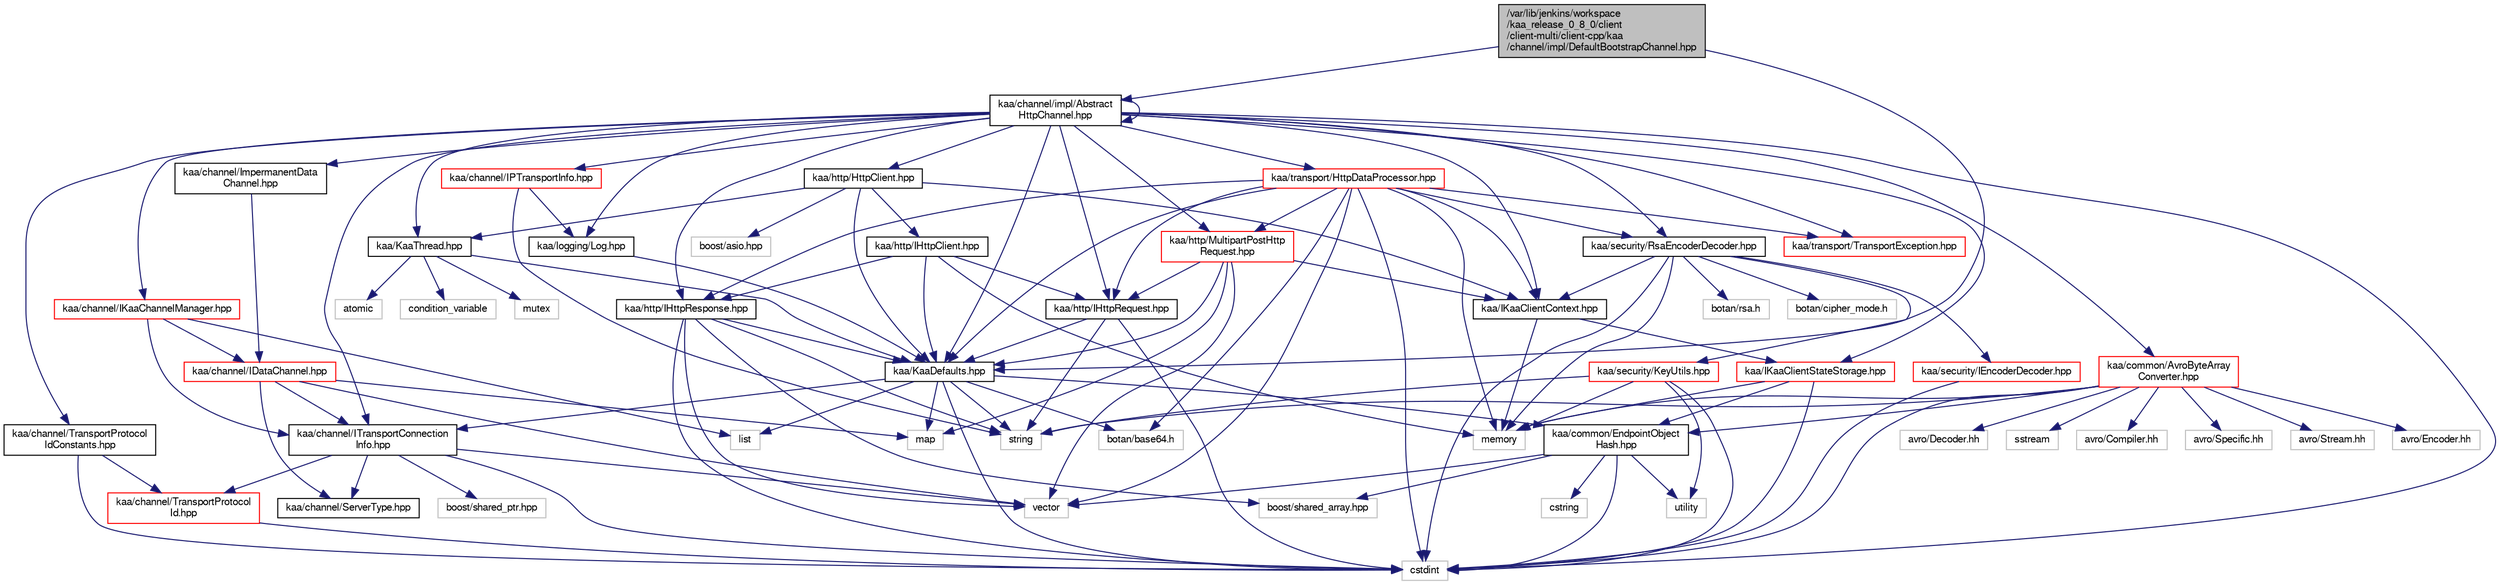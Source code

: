 digraph "/var/lib/jenkins/workspace/kaa_release_0_8_0/client/client-multi/client-cpp/kaa/channel/impl/DefaultBootstrapChannel.hpp"
{
  bgcolor="transparent";
  edge [fontname="FreeSans",fontsize="10",labelfontname="FreeSans",labelfontsize="10"];
  node [fontname="FreeSans",fontsize="10",shape=record];
  Node1 [label="/var/lib/jenkins/workspace\l/kaa_release_0_8_0/client\l/client-multi/client-cpp/kaa\l/channel/impl/DefaultBootstrapChannel.hpp",height=0.2,width=0.4,color="black", fillcolor="grey75", style="filled" fontcolor="black"];
  Node1 -> Node2 [color="midnightblue",fontsize="10",style="solid",fontname="FreeSans"];
  Node2 [label="kaa/KaaDefaults.hpp",height=0.2,width=0.4,color="black",URL="$KaaDefaults_8hpp.html"];
  Node2 -> Node3 [color="midnightblue",fontsize="10",style="solid",fontname="FreeSans"];
  Node3 [label="map",height=0.2,width=0.4,color="grey75"];
  Node2 -> Node4 [color="midnightblue",fontsize="10",style="solid",fontname="FreeSans"];
  Node4 [label="list",height=0.2,width=0.4,color="grey75"];
  Node2 -> Node5 [color="midnightblue",fontsize="10",style="solid",fontname="FreeSans"];
  Node5 [label="string",height=0.2,width=0.4,color="grey75"];
  Node2 -> Node6 [color="midnightblue",fontsize="10",style="solid",fontname="FreeSans"];
  Node6 [label="botan/base64.h",height=0.2,width=0.4,color="grey75"];
  Node2 -> Node7 [color="midnightblue",fontsize="10",style="solid",fontname="FreeSans"];
  Node7 [label="cstdint",height=0.2,width=0.4,color="grey75"];
  Node2 -> Node8 [color="midnightblue",fontsize="10",style="solid",fontname="FreeSans"];
  Node8 [label="kaa/common/EndpointObject\lHash.hpp",height=0.2,width=0.4,color="black",URL="$EndpointObjectHash_8hpp.html"];
  Node8 -> Node9 [color="midnightblue",fontsize="10",style="solid",fontname="FreeSans"];
  Node9 [label="utility",height=0.2,width=0.4,color="grey75"];
  Node8 -> Node10 [color="midnightblue",fontsize="10",style="solid",fontname="FreeSans"];
  Node10 [label="cstring",height=0.2,width=0.4,color="grey75"];
  Node8 -> Node11 [color="midnightblue",fontsize="10",style="solid",fontname="FreeSans"];
  Node11 [label="vector",height=0.2,width=0.4,color="grey75"];
  Node8 -> Node7 [color="midnightblue",fontsize="10",style="solid",fontname="FreeSans"];
  Node8 -> Node12 [color="midnightblue",fontsize="10",style="solid",fontname="FreeSans"];
  Node12 [label="boost/shared_array.hpp",height=0.2,width=0.4,color="grey75"];
  Node2 -> Node13 [color="midnightblue",fontsize="10",style="solid",fontname="FreeSans"];
  Node13 [label="kaa/channel/ITransportConnection\lInfo.hpp",height=0.2,width=0.4,color="black",URL="$ITransportConnectionInfo_8hpp.html"];
  Node13 -> Node7 [color="midnightblue",fontsize="10",style="solid",fontname="FreeSans"];
  Node13 -> Node11 [color="midnightblue",fontsize="10",style="solid",fontname="FreeSans"];
  Node13 -> Node14 [color="midnightblue",fontsize="10",style="solid",fontname="FreeSans"];
  Node14 [label="boost/shared_ptr.hpp",height=0.2,width=0.4,color="grey75"];
  Node13 -> Node15 [color="midnightblue",fontsize="10",style="solid",fontname="FreeSans"];
  Node15 [label="kaa/channel/ServerType.hpp",height=0.2,width=0.4,color="black",URL="$ServerType_8hpp.html"];
  Node13 -> Node16 [color="midnightblue",fontsize="10",style="solid",fontname="FreeSans"];
  Node16 [label="kaa/channel/TransportProtocol\lId.hpp",height=0.2,width=0.4,color="red",URL="$TransportProtocolId_8hpp.html"];
  Node16 -> Node7 [color="midnightblue",fontsize="10",style="solid",fontname="FreeSans"];
  Node1 -> Node17 [color="midnightblue",fontsize="10",style="solid",fontname="FreeSans"];
  Node17 [label="kaa/channel/impl/Abstract\lHttpChannel.hpp",height=0.2,width=0.4,color="black",URL="$AbstractHttpChannel_8hpp.html"];
  Node17 -> Node2 [color="midnightblue",fontsize="10",style="solid",fontname="FreeSans"];
  Node17 -> Node18 [color="midnightblue",fontsize="10",style="solid",fontname="FreeSans"];
  Node18 [label="kaa/channel/ImpermanentData\lChannel.hpp",height=0.2,width=0.4,color="black",URL="$ImpermanentDataChannel_8hpp.html"];
  Node18 -> Node19 [color="midnightblue",fontsize="10",style="solid",fontname="FreeSans"];
  Node19 [label="kaa/channel/IDataChannel.hpp",height=0.2,width=0.4,color="red",URL="$IDataChannel_8hpp.html"];
  Node19 -> Node11 [color="midnightblue",fontsize="10",style="solid",fontname="FreeSans"];
  Node19 -> Node3 [color="midnightblue",fontsize="10",style="solid",fontname="FreeSans"];
  Node19 -> Node15 [color="midnightblue",fontsize="10",style="solid",fontname="FreeSans"];
  Node19 -> Node13 [color="midnightblue",fontsize="10",style="solid",fontname="FreeSans"];
  Node17 -> Node7 [color="midnightblue",fontsize="10",style="solid",fontname="FreeSans"];
  Node17 -> Node20 [color="midnightblue",fontsize="10",style="solid",fontname="FreeSans"];
  Node20 [label="kaa/KaaThread.hpp",height=0.2,width=0.4,color="black",URL="$KaaThread_8hpp.html"];
  Node20 -> Node2 [color="midnightblue",fontsize="10",style="solid",fontname="FreeSans"];
  Node20 -> Node21 [color="midnightblue",fontsize="10",style="solid",fontname="FreeSans"];
  Node21 [label="mutex",height=0.2,width=0.4,color="grey75"];
  Node20 -> Node22 [color="midnightblue",fontsize="10",style="solid",fontname="FreeSans"];
  Node22 [label="atomic",height=0.2,width=0.4,color="grey75"];
  Node20 -> Node23 [color="midnightblue",fontsize="10",style="solid",fontname="FreeSans"];
  Node23 [label="condition_variable",height=0.2,width=0.4,color="grey75"];
  Node17 -> Node24 [color="midnightblue",fontsize="10",style="solid",fontname="FreeSans"];
  Node24 [label="kaa/logging/Log.hpp",height=0.2,width=0.4,color="black",URL="$Log_8hpp.html"];
  Node24 -> Node2 [color="midnightblue",fontsize="10",style="solid",fontname="FreeSans"];
  Node17 -> Node25 [color="midnightblue",fontsize="10",style="solid",fontname="FreeSans"];
  Node25 [label="kaa/http/HttpClient.hpp",height=0.2,width=0.4,color="black",URL="$HttpClient_8hpp.html"];
  Node25 -> Node2 [color="midnightblue",fontsize="10",style="solid",fontname="FreeSans"];
  Node25 -> Node26 [color="midnightblue",fontsize="10",style="solid",fontname="FreeSans"];
  Node26 [label="kaa/http/IHttpClient.hpp",height=0.2,width=0.4,color="black",URL="$IHttpClient_8hpp.html"];
  Node26 -> Node2 [color="midnightblue",fontsize="10",style="solid",fontname="FreeSans"];
  Node26 -> Node27 [color="midnightblue",fontsize="10",style="solid",fontname="FreeSans"];
  Node27 [label="memory",height=0.2,width=0.4,color="grey75"];
  Node26 -> Node28 [color="midnightblue",fontsize="10",style="solid",fontname="FreeSans"];
  Node28 [label="kaa/http/IHttpResponse.hpp",height=0.2,width=0.4,color="black",URL="$IHttpResponse_8hpp.html"];
  Node28 -> Node2 [color="midnightblue",fontsize="10",style="solid",fontname="FreeSans"];
  Node28 -> Node7 [color="midnightblue",fontsize="10",style="solid",fontname="FreeSans"];
  Node28 -> Node12 [color="midnightblue",fontsize="10",style="solid",fontname="FreeSans"];
  Node28 -> Node5 [color="midnightblue",fontsize="10",style="solid",fontname="FreeSans"];
  Node28 -> Node11 [color="midnightblue",fontsize="10",style="solid",fontname="FreeSans"];
  Node26 -> Node29 [color="midnightblue",fontsize="10",style="solid",fontname="FreeSans"];
  Node29 [label="kaa/http/IHttpRequest.hpp",height=0.2,width=0.4,color="black",URL="$IHttpRequest_8hpp.html"];
  Node29 -> Node2 [color="midnightblue",fontsize="10",style="solid",fontname="FreeSans"];
  Node29 -> Node5 [color="midnightblue",fontsize="10",style="solid",fontname="FreeSans"];
  Node29 -> Node7 [color="midnightblue",fontsize="10",style="solid",fontname="FreeSans"];
  Node25 -> Node30 [color="midnightblue",fontsize="10",style="solid",fontname="FreeSans"];
  Node30 [label="boost/asio.hpp",height=0.2,width=0.4,color="grey75"];
  Node25 -> Node20 [color="midnightblue",fontsize="10",style="solid",fontname="FreeSans"];
  Node25 -> Node31 [color="midnightblue",fontsize="10",style="solid",fontname="FreeSans"];
  Node31 [label="kaa/IKaaClientContext.hpp",height=0.2,width=0.4,color="black",URL="$IKaaClientContext_8hpp.html"];
  Node31 -> Node27 [color="midnightblue",fontsize="10",style="solid",fontname="FreeSans"];
  Node31 -> Node32 [color="midnightblue",fontsize="10",style="solid",fontname="FreeSans"];
  Node32 [label="kaa/IKaaClientStateStorage.hpp",height=0.2,width=0.4,color="red",URL="$IKaaClientStateStorage_8hpp.html"];
  Node32 -> Node7 [color="midnightblue",fontsize="10",style="solid",fontname="FreeSans"];
  Node32 -> Node27 [color="midnightblue",fontsize="10",style="solid",fontname="FreeSans"];
  Node32 -> Node8 [color="midnightblue",fontsize="10",style="solid",fontname="FreeSans"];
  Node17 -> Node29 [color="midnightblue",fontsize="10",style="solid",fontname="FreeSans"];
  Node17 -> Node28 [color="midnightblue",fontsize="10",style="solid",fontname="FreeSans"];
  Node17 -> Node17 [color="midnightblue",fontsize="10",style="solid",fontname="FreeSans"];
  Node17 -> Node33 [color="midnightblue",fontsize="10",style="solid",fontname="FreeSans"];
  Node33 [label="kaa/security/RsaEncoderDecoder.hpp",height=0.2,width=0.4,color="black",URL="$RsaEncoderDecoder_8hpp.html"];
  Node33 -> Node34 [color="midnightblue",fontsize="10",style="solid",fontname="FreeSans"];
  Node34 [label="kaa/security/KeyUtils.hpp",height=0.2,width=0.4,color="red",URL="$KeyUtils_8hpp.html"];
  Node34 -> Node5 [color="midnightblue",fontsize="10",style="solid",fontname="FreeSans"];
  Node34 -> Node9 [color="midnightblue",fontsize="10",style="solid",fontname="FreeSans"];
  Node34 -> Node7 [color="midnightblue",fontsize="10",style="solid",fontname="FreeSans"];
  Node34 -> Node27 [color="midnightblue",fontsize="10",style="solid",fontname="FreeSans"];
  Node33 -> Node35 [color="midnightblue",fontsize="10",style="solid",fontname="FreeSans"];
  Node35 [label="kaa/security/IEncoderDecoder.hpp",height=0.2,width=0.4,color="red",URL="$IEncoderDecoder_8hpp.html"];
  Node35 -> Node7 [color="midnightblue",fontsize="10",style="solid",fontname="FreeSans"];
  Node33 -> Node31 [color="midnightblue",fontsize="10",style="solid",fontname="FreeSans"];
  Node33 -> Node36 [color="midnightblue",fontsize="10",style="solid",fontname="FreeSans"];
  Node36 [label="botan/rsa.h",height=0.2,width=0.4,color="grey75"];
  Node33 -> Node37 [color="midnightblue",fontsize="10",style="solid",fontname="FreeSans"];
  Node37 [label="botan/cipher_mode.h",height=0.2,width=0.4,color="grey75"];
  Node33 -> Node7 [color="midnightblue",fontsize="10",style="solid",fontname="FreeSans"];
  Node33 -> Node27 [color="midnightblue",fontsize="10",style="solid",fontname="FreeSans"];
  Node17 -> Node38 [color="midnightblue",fontsize="10",style="solid",fontname="FreeSans"];
  Node38 [label="kaa/common/AvroByteArray\lConverter.hpp",height=0.2,width=0.4,color="red",URL="$AvroByteArrayConverter_8hpp.html"];
  Node38 -> Node5 [color="midnightblue",fontsize="10",style="solid",fontname="FreeSans"];
  Node38 -> Node27 [color="midnightblue",fontsize="10",style="solid",fontname="FreeSans"];
  Node38 -> Node39 [color="midnightblue",fontsize="10",style="solid",fontname="FreeSans"];
  Node39 [label="sstream",height=0.2,width=0.4,color="grey75"];
  Node38 -> Node7 [color="midnightblue",fontsize="10",style="solid",fontname="FreeSans"];
  Node38 -> Node40 [color="midnightblue",fontsize="10",style="solid",fontname="FreeSans"];
  Node40 [label="avro/Compiler.hh",height=0.2,width=0.4,color="grey75"];
  Node38 -> Node41 [color="midnightblue",fontsize="10",style="solid",fontname="FreeSans"];
  Node41 [label="avro/Specific.hh",height=0.2,width=0.4,color="grey75"];
  Node38 -> Node42 [color="midnightblue",fontsize="10",style="solid",fontname="FreeSans"];
  Node42 [label="avro/Stream.hh",height=0.2,width=0.4,color="grey75"];
  Node38 -> Node43 [color="midnightblue",fontsize="10",style="solid",fontname="FreeSans"];
  Node43 [label="avro/Encoder.hh",height=0.2,width=0.4,color="grey75"];
  Node38 -> Node44 [color="midnightblue",fontsize="10",style="solid",fontname="FreeSans"];
  Node44 [label="avro/Decoder.hh",height=0.2,width=0.4,color="grey75"];
  Node38 -> Node8 [color="midnightblue",fontsize="10",style="solid",fontname="FreeSans"];
  Node17 -> Node45 [color="midnightblue",fontsize="10",style="solid",fontname="FreeSans"];
  Node45 [label="kaa/http/MultipartPostHttp\lRequest.hpp",height=0.2,width=0.4,color="red",URL="$MultipartPostHttpRequest_8hpp.html"];
  Node45 -> Node2 [color="midnightblue",fontsize="10",style="solid",fontname="FreeSans"];
  Node45 -> Node29 [color="midnightblue",fontsize="10",style="solid",fontname="FreeSans"];
  Node45 -> Node31 [color="midnightblue",fontsize="10",style="solid",fontname="FreeSans"];
  Node45 -> Node3 [color="midnightblue",fontsize="10",style="solid",fontname="FreeSans"];
  Node45 -> Node11 [color="midnightblue",fontsize="10",style="solid",fontname="FreeSans"];
  Node17 -> Node46 [color="midnightblue",fontsize="10",style="solid",fontname="FreeSans"];
  Node46 [label="kaa/transport/HttpDataProcessor.hpp",height=0.2,width=0.4,color="red",URL="$HttpDataProcessor_8hpp.html"];
  Node46 -> Node2 [color="midnightblue",fontsize="10",style="solid",fontname="FreeSans"];
  Node46 -> Node11 [color="midnightblue",fontsize="10",style="solid",fontname="FreeSans"];
  Node46 -> Node27 [color="midnightblue",fontsize="10",style="solid",fontname="FreeSans"];
  Node46 -> Node7 [color="midnightblue",fontsize="10",style="solid",fontname="FreeSans"];
  Node46 -> Node6 [color="midnightblue",fontsize="10",style="solid",fontname="FreeSans"];
  Node46 -> Node29 [color="midnightblue",fontsize="10",style="solid",fontname="FreeSans"];
  Node46 -> Node28 [color="midnightblue",fontsize="10",style="solid",fontname="FreeSans"];
  Node46 -> Node33 [color="midnightblue",fontsize="10",style="solid",fontname="FreeSans"];
  Node46 -> Node45 [color="midnightblue",fontsize="10",style="solid",fontname="FreeSans"];
  Node46 -> Node47 [color="midnightblue",fontsize="10",style="solid",fontname="FreeSans"];
  Node47 [label="kaa/transport/TransportException.hpp",height=0.2,width=0.4,color="red",URL="$TransportException_8hpp.html"];
  Node46 -> Node31 [color="midnightblue",fontsize="10",style="solid",fontname="FreeSans"];
  Node17 -> Node47 [color="midnightblue",fontsize="10",style="solid",fontname="FreeSans"];
  Node17 -> Node48 [color="midnightblue",fontsize="10",style="solid",fontname="FreeSans"];
  Node48 [label="kaa/channel/IKaaChannelManager.hpp",height=0.2,width=0.4,color="red",URL="$IKaaChannelManager_8hpp.html"];
  Node48 -> Node4 [color="midnightblue",fontsize="10",style="solid",fontname="FreeSans"];
  Node48 -> Node19 [color="midnightblue",fontsize="10",style="solid",fontname="FreeSans"];
  Node48 -> Node13 [color="midnightblue",fontsize="10",style="solid",fontname="FreeSans"];
  Node17 -> Node49 [color="midnightblue",fontsize="10",style="solid",fontname="FreeSans"];
  Node49 [label="kaa/channel/IPTransportInfo.hpp",height=0.2,width=0.4,color="red",URL="$IPTransportInfo_8hpp.html"];
  Node49 -> Node5 [color="midnightblue",fontsize="10",style="solid",fontname="FreeSans"];
  Node49 -> Node24 [color="midnightblue",fontsize="10",style="solid",fontname="FreeSans"];
  Node17 -> Node13 [color="midnightblue",fontsize="10",style="solid",fontname="FreeSans"];
  Node17 -> Node50 [color="midnightblue",fontsize="10",style="solid",fontname="FreeSans"];
  Node50 [label="kaa/channel/TransportProtocol\lIdConstants.hpp",height=0.2,width=0.4,color="black",URL="$TransportProtocolIdConstants_8hpp.html"];
  Node50 -> Node7 [color="midnightblue",fontsize="10",style="solid",fontname="FreeSans"];
  Node50 -> Node16 [color="midnightblue",fontsize="10",style="solid",fontname="FreeSans"];
  Node17 -> Node32 [color="midnightblue",fontsize="10",style="solid",fontname="FreeSans"];
  Node17 -> Node31 [color="midnightblue",fontsize="10",style="solid",fontname="FreeSans"];
}
